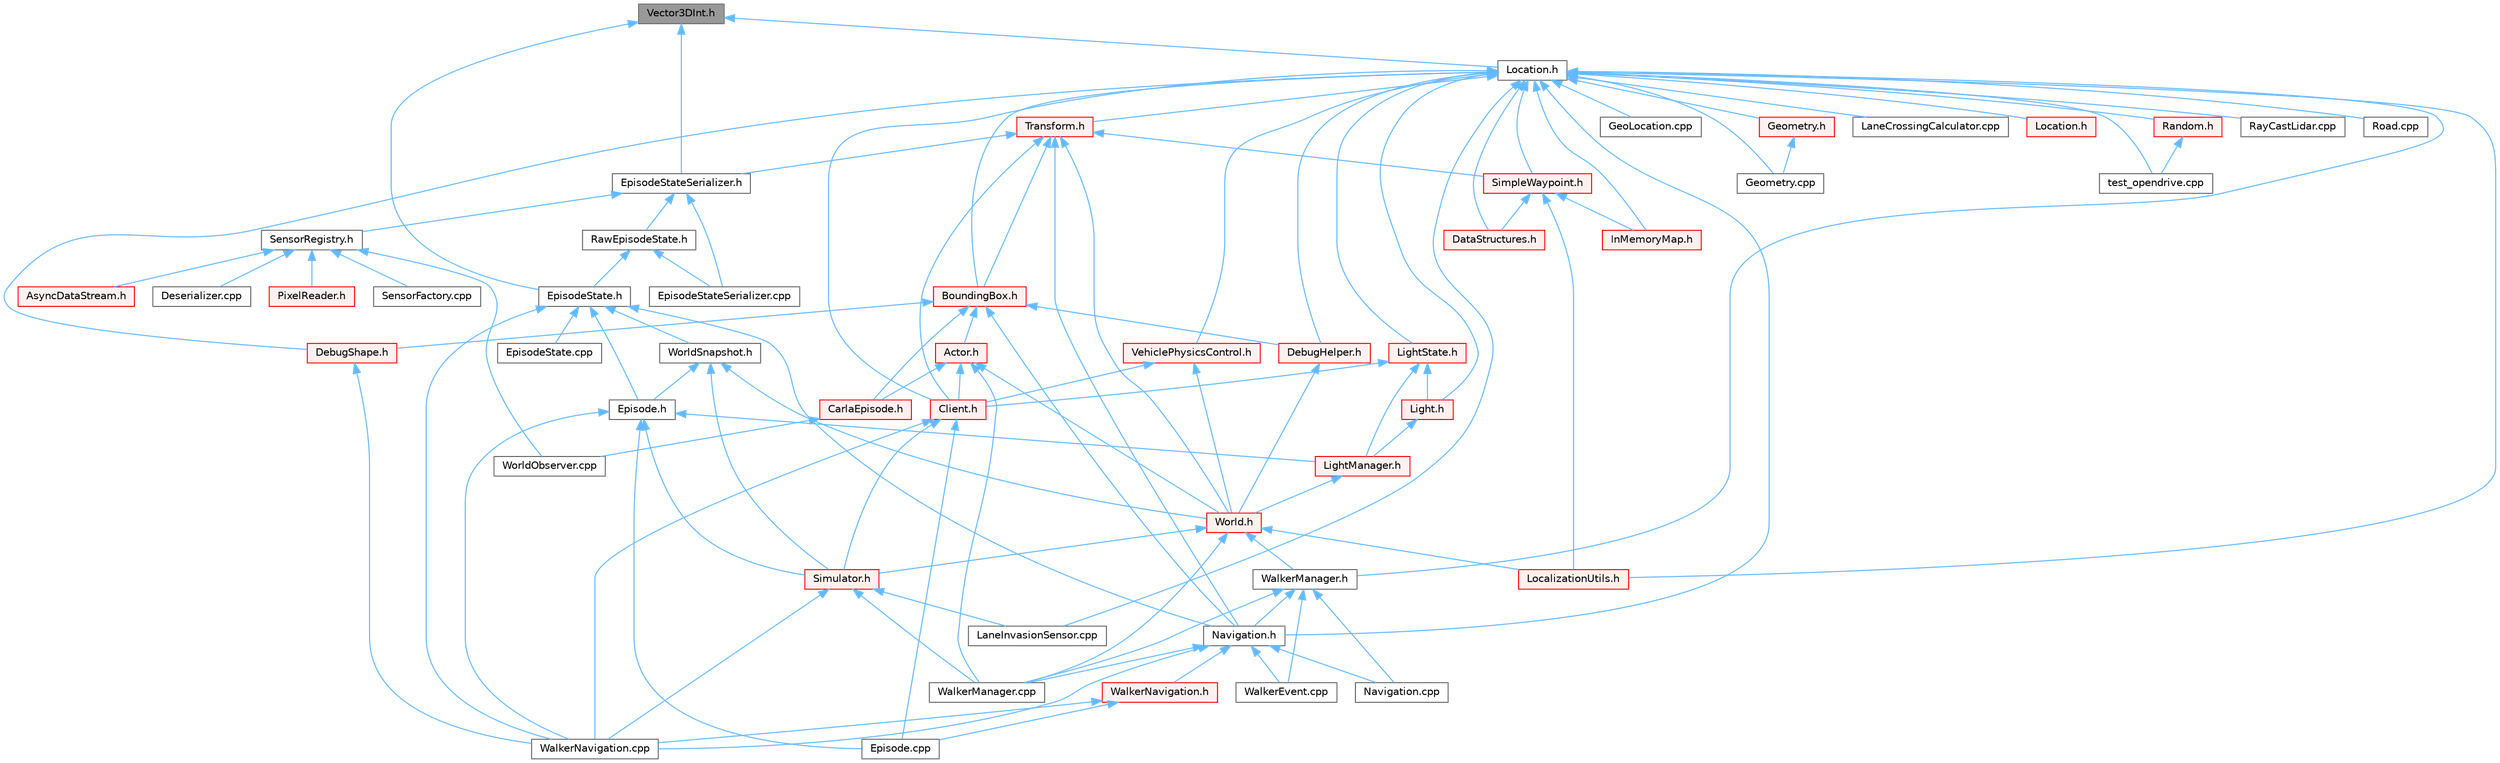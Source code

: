 digraph "Vector3DInt.h"
{
 // INTERACTIVE_SVG=YES
 // LATEX_PDF_SIZE
  bgcolor="transparent";
  edge [fontname=Helvetica,fontsize=10,labelfontname=Helvetica,labelfontsize=10];
  node [fontname=Helvetica,fontsize=10,shape=box,height=0.2,width=0.4];
  Node1 [id="Node000001",label="Vector3DInt.h",height=0.2,width=0.4,color="gray40", fillcolor="grey60", style="filled", fontcolor="black",tooltip=" "];
  Node1 -> Node2 [id="edge1_Node000001_Node000002",dir="back",color="steelblue1",style="solid",tooltip=" "];
  Node2 [id="Node000002",label="EpisodeState.h",height=0.2,width=0.4,color="grey40", fillcolor="white", style="filled",URL="$d7/df2/EpisodeState_8h.html",tooltip=" "];
  Node2 -> Node3 [id="edge2_Node000002_Node000003",dir="back",color="steelblue1",style="solid",tooltip=" "];
  Node3 [id="Node000003",label="Episode.h",height=0.2,width=0.4,color="grey40", fillcolor="white", style="filled",URL="$d9/d9e/Episode_8h.html",tooltip=" "];
  Node3 -> Node4 [id="edge3_Node000003_Node000004",dir="back",color="steelblue1",style="solid",tooltip=" "];
  Node4 [id="Node000004",label="Episode.cpp",height=0.2,width=0.4,color="grey40", fillcolor="white", style="filled",URL="$d6/d12/Episode_8cpp.html",tooltip=" "];
  Node3 -> Node5 [id="edge4_Node000003_Node000005",dir="back",color="steelblue1",style="solid",tooltip=" "];
  Node5 [id="Node000005",label="LightManager.h",height=0.2,width=0.4,color="red", fillcolor="#FFF0F0", style="filled",URL="$dd/d9a/LightManager_8h.html",tooltip=" "];
  Node5 -> Node8 [id="edge5_Node000005_Node000008",dir="back",color="steelblue1",style="solid",tooltip=" "];
  Node8 [id="Node000008",label="World.h",height=0.2,width=0.4,color="red", fillcolor="#FFF0F0", style="filled",URL="$dd/d5b/World_8h.html",tooltip=" "];
  Node8 -> Node22 [id="edge6_Node000008_Node000022",dir="back",color="steelblue1",style="solid",tooltip=" "];
  Node22 [id="Node000022",label="LocalizationUtils.h",height=0.2,width=0.4,color="red", fillcolor="#FFF0F0", style="filled",URL="$d2/d84/LocalizationUtils_8h.html",tooltip=" "];
  Node8 -> Node65 [id="edge7_Node000008_Node000065",dir="back",color="steelblue1",style="solid",tooltip=" "];
  Node65 [id="Node000065",label="Simulator.h",height=0.2,width=0.4,color="red", fillcolor="#FFF0F0", style="filled",URL="$d6/d4a/Simulator_8h.html",tooltip=" "];
  Node65 -> Node57 [id="edge8_Node000065_Node000057",dir="back",color="steelblue1",style="solid",tooltip=" "];
  Node57 [id="Node000057",label="LaneInvasionSensor.cpp",height=0.2,width=0.4,color="grey40", fillcolor="white", style="filled",URL="$dd/dbc/LibCarla_2source_2carla_2client_2LaneInvasionSensor_8cpp.html",tooltip=" "];
  Node65 -> Node72 [id="edge9_Node000065_Node000072",dir="back",color="steelblue1",style="solid",tooltip=" "];
  Node72 [id="Node000072",label="WalkerManager.cpp",height=0.2,width=0.4,color="grey40", fillcolor="white", style="filled",URL="$d2/dbb/WalkerManager_8cpp.html",tooltip=" "];
  Node65 -> Node73 [id="edge10_Node000065_Node000073",dir="back",color="steelblue1",style="solid",tooltip=" "];
  Node73 [id="Node000073",label="WalkerNavigation.cpp",height=0.2,width=0.4,color="grey40", fillcolor="white", style="filled",URL="$de/d84/WalkerNavigation_8cpp.html",tooltip=" "];
  Node8 -> Node72 [id="edge11_Node000008_Node000072",dir="back",color="steelblue1",style="solid",tooltip=" "];
  Node8 -> Node80 [id="edge12_Node000008_Node000080",dir="back",color="steelblue1",style="solid",tooltip=" "];
  Node80 [id="Node000080",label="WalkerManager.h",height=0.2,width=0.4,color="grey40", fillcolor="white", style="filled",URL="$df/d64/WalkerManager_8h.html",tooltip=" "];
  Node80 -> Node81 [id="edge13_Node000080_Node000081",dir="back",color="steelblue1",style="solid",tooltip=" "];
  Node81 [id="Node000081",label="Navigation.cpp",height=0.2,width=0.4,color="grey40", fillcolor="white", style="filled",URL="$d5/d9c/Navigation_8cpp.html",tooltip=" "];
  Node80 -> Node82 [id="edge14_Node000080_Node000082",dir="back",color="steelblue1",style="solid",tooltip=" "];
  Node82 [id="Node000082",label="Navigation.h",height=0.2,width=0.4,color="grey40", fillcolor="white", style="filled",URL="$d0/d36/Navigation_8h.html",tooltip=" "];
  Node82 -> Node81 [id="edge15_Node000082_Node000081",dir="back",color="steelblue1",style="solid",tooltip=" "];
  Node82 -> Node83 [id="edge16_Node000082_Node000083",dir="back",color="steelblue1",style="solid",tooltip=" "];
  Node83 [id="Node000083",label="WalkerEvent.cpp",height=0.2,width=0.4,color="grey40", fillcolor="white", style="filled",URL="$de/db9/WalkerEvent_8cpp.html",tooltip=" "];
  Node82 -> Node72 [id="edge17_Node000082_Node000072",dir="back",color="steelblue1",style="solid",tooltip=" "];
  Node82 -> Node73 [id="edge18_Node000082_Node000073",dir="back",color="steelblue1",style="solid",tooltip=" "];
  Node82 -> Node84 [id="edge19_Node000082_Node000084",dir="back",color="steelblue1",style="solid",tooltip=" "];
  Node84 [id="Node000084",label="WalkerNavigation.h",height=0.2,width=0.4,color="red", fillcolor="#FFF0F0", style="filled",URL="$d5/d09/WalkerNavigation_8h.html",tooltip=" "];
  Node84 -> Node4 [id="edge20_Node000084_Node000004",dir="back",color="steelblue1",style="solid",tooltip=" "];
  Node84 -> Node73 [id="edge21_Node000084_Node000073",dir="back",color="steelblue1",style="solid",tooltip=" "];
  Node80 -> Node83 [id="edge22_Node000080_Node000083",dir="back",color="steelblue1",style="solid",tooltip=" "];
  Node80 -> Node72 [id="edge23_Node000080_Node000072",dir="back",color="steelblue1",style="solid",tooltip=" "];
  Node3 -> Node65 [id="edge24_Node000003_Node000065",dir="back",color="steelblue1",style="solid",tooltip=" "];
  Node3 -> Node73 [id="edge25_Node000003_Node000073",dir="back",color="steelblue1",style="solid",tooltip=" "];
  Node2 -> Node88 [id="edge26_Node000002_Node000088",dir="back",color="steelblue1",style="solid",tooltip=" "];
  Node88 [id="Node000088",label="EpisodeState.cpp",height=0.2,width=0.4,color="grey40", fillcolor="white", style="filled",URL="$d9/df5/EpisodeState_8cpp.html",tooltip=" "];
  Node2 -> Node82 [id="edge27_Node000002_Node000082",dir="back",color="steelblue1",style="solid",tooltip=" "];
  Node2 -> Node73 [id="edge28_Node000002_Node000073",dir="back",color="steelblue1",style="solid",tooltip=" "];
  Node2 -> Node89 [id="edge29_Node000002_Node000089",dir="back",color="steelblue1",style="solid",tooltip=" "];
  Node89 [id="Node000089",label="WorldSnapshot.h",height=0.2,width=0.4,color="grey40", fillcolor="white", style="filled",URL="$df/d11/WorldSnapshot_8h.html",tooltip=" "];
  Node89 -> Node3 [id="edge30_Node000089_Node000003",dir="back",color="steelblue1",style="solid",tooltip=" "];
  Node89 -> Node65 [id="edge31_Node000089_Node000065",dir="back",color="steelblue1",style="solid",tooltip=" "];
  Node89 -> Node8 [id="edge32_Node000089_Node000008",dir="back",color="steelblue1",style="solid",tooltip=" "];
  Node1 -> Node90 [id="edge33_Node000001_Node000090",dir="back",color="steelblue1",style="solid",tooltip=" "];
  Node90 [id="Node000090",label="EpisodeStateSerializer.h",height=0.2,width=0.4,color="grey40", fillcolor="white", style="filled",URL="$dd/dd8/EpisodeStateSerializer_8h.html",tooltip=" "];
  Node90 -> Node91 [id="edge34_Node000090_Node000091",dir="back",color="steelblue1",style="solid",tooltip=" "];
  Node91 [id="Node000091",label="EpisodeStateSerializer.cpp",height=0.2,width=0.4,color="grey40", fillcolor="white", style="filled",URL="$de/d34/EpisodeStateSerializer_8cpp.html",tooltip=" "];
  Node90 -> Node92 [id="edge35_Node000090_Node000092",dir="back",color="steelblue1",style="solid",tooltip=" "];
  Node92 [id="Node000092",label="RawEpisodeState.h",height=0.2,width=0.4,color="grey40", fillcolor="white", style="filled",URL="$dd/d7d/RawEpisodeState_8h.html",tooltip=" "];
  Node92 -> Node2 [id="edge36_Node000092_Node000002",dir="back",color="steelblue1",style="solid",tooltip=" "];
  Node92 -> Node91 [id="edge37_Node000092_Node000091",dir="back",color="steelblue1",style="solid",tooltip=" "];
  Node90 -> Node93 [id="edge38_Node000090_Node000093",dir="back",color="steelblue1",style="solid",tooltip=" "];
  Node93 [id="Node000093",label="SensorRegistry.h",height=0.2,width=0.4,color="grey40", fillcolor="white", style="filled",URL="$d4/d03/SensorRegistry_8h.html",tooltip=" "];
  Node93 -> Node94 [id="edge39_Node000093_Node000094",dir="back",color="steelblue1",style="solid",tooltip=" "];
  Node94 [id="Node000094",label="AsyncDataStream.h",height=0.2,width=0.4,color="red", fillcolor="#FFF0F0", style="filled",URL="$d9/d4d/AsyncDataStream_8h.html",tooltip=" "];
  Node93 -> Node213 [id="edge40_Node000093_Node000213",dir="back",color="steelblue1",style="solid",tooltip=" "];
  Node213 [id="Node000213",label="Deserializer.cpp",height=0.2,width=0.4,color="grey40", fillcolor="white", style="filled",URL="$d0/d1a/Deserializer_8cpp.html",tooltip=" "];
  Node93 -> Node137 [id="edge41_Node000093_Node000137",dir="back",color="steelblue1",style="solid",tooltip=" "];
  Node137 [id="Node000137",label="PixelReader.h",height=0.2,width=0.4,color="red", fillcolor="#FFF0F0", style="filled",URL="$df/d2e/PixelReader_8h.html",tooltip=" "];
  Node93 -> Node123 [id="edge42_Node000093_Node000123",dir="back",color="steelblue1",style="solid",tooltip=" "];
  Node123 [id="Node000123",label="SensorFactory.cpp",height=0.2,width=0.4,color="grey40", fillcolor="white", style="filled",URL="$d0/dde/SensorFactory_8cpp.html",tooltip=" "];
  Node93 -> Node189 [id="edge43_Node000093_Node000189",dir="back",color="steelblue1",style="solid",tooltip=" "];
  Node189 [id="Node000189",label="WorldObserver.cpp",height=0.2,width=0.4,color="grey40", fillcolor="white", style="filled",URL="$d9/de7/WorldObserver_8cpp.html",tooltip=" "];
  Node1 -> Node214 [id="edge44_Node000001_Node000214",dir="back",color="steelblue1",style="solid",tooltip=" "];
  Node214 [id="Node000214",label="Location.h",height=0.2,width=0.4,color="grey40", fillcolor="white", style="filled",URL="$d9/d8b/geom_2Location_8h.html",tooltip=" "];
  Node214 -> Node215 [id="edge45_Node000214_Node000215",dir="back",color="steelblue1",style="solid",tooltip=" "];
  Node215 [id="Node000215",label="BoundingBox.h",height=0.2,width=0.4,color="red", fillcolor="#FFF0F0", style="filled",URL="$d2/dfe/LibCarla_2source_2carla_2geom_2BoundingBox_8h.html",tooltip=" "];
  Node215 -> Node216 [id="edge46_Node000215_Node000216",dir="back",color="steelblue1",style="solid",tooltip=" "];
  Node216 [id="Node000216",label="Actor.h",height=0.2,width=0.4,color="red", fillcolor="#FFF0F0", style="filled",URL="$d8/d73/rpc_2Actor_8h.html",tooltip=" "];
  Node216 -> Node195 [id="edge47_Node000216_Node000195",dir="back",color="steelblue1",style="solid",tooltip=" "];
  Node195 [id="Node000195",label="CarlaEpisode.h",height=0.2,width=0.4,color="red", fillcolor="#FFF0F0", style="filled",URL="$de/db8/CarlaEpisode_8h.html",tooltip=" "];
  Node195 -> Node189 [id="edge48_Node000195_Node000189",dir="back",color="steelblue1",style="solid",tooltip=" "];
  Node216 -> Node220 [id="edge49_Node000216_Node000220",dir="back",color="steelblue1",style="solid",tooltip=" "];
  Node220 [id="Node000220",label="Client.h",height=0.2,width=0.4,color="red", fillcolor="#FFF0F0", style="filled",URL="$df/d8b/client_2detail_2Client_8h.html",tooltip=" "];
  Node220 -> Node4 [id="edge50_Node000220_Node000004",dir="back",color="steelblue1",style="solid",tooltip=" "];
  Node220 -> Node65 [id="edge51_Node000220_Node000065",dir="back",color="steelblue1",style="solid",tooltip=" "];
  Node220 -> Node73 [id="edge52_Node000220_Node000073",dir="back",color="steelblue1",style="solid",tooltip=" "];
  Node216 -> Node72 [id="edge53_Node000216_Node000072",dir="back",color="steelblue1",style="solid",tooltip=" "];
  Node216 -> Node8 [id="edge54_Node000216_Node000008",dir="back",color="steelblue1",style="solid",tooltip=" "];
  Node215 -> Node195 [id="edge55_Node000215_Node000195",dir="back",color="steelblue1",style="solid",tooltip=" "];
  Node215 -> Node227 [id="edge56_Node000215_Node000227",dir="back",color="steelblue1",style="solid",tooltip=" "];
  Node227 [id="Node000227",label="DebugHelper.h",height=0.2,width=0.4,color="red", fillcolor="#FFF0F0", style="filled",URL="$d1/dbe/DebugHelper_8h.html",tooltip=" "];
  Node227 -> Node8 [id="edge57_Node000227_Node000008",dir="back",color="steelblue1",style="solid",tooltip=" "];
  Node215 -> Node228 [id="edge58_Node000215_Node000228",dir="back",color="steelblue1",style="solid",tooltip=" "];
  Node228 [id="Node000228",label="DebugShape.h",height=0.2,width=0.4,color="red", fillcolor="#FFF0F0", style="filled",URL="$dd/dd3/DebugShape_8h.html",tooltip=" "];
  Node228 -> Node73 [id="edge59_Node000228_Node000073",dir="back",color="steelblue1",style="solid",tooltip=" "];
  Node215 -> Node82 [id="edge60_Node000215_Node000082",dir="back",color="steelblue1",style="solid",tooltip=" "];
  Node214 -> Node220 [id="edge61_Node000214_Node000220",dir="back",color="steelblue1",style="solid",tooltip=" "];
  Node214 -> Node51 [id="edge62_Node000214_Node000051",dir="back",color="steelblue1",style="solid",tooltip=" "];
  Node51 [id="Node000051",label="DataStructures.h",height=0.2,width=0.4,color="red", fillcolor="#FFF0F0", style="filled",URL="$d0/d49/DataStructures_8h.html",tooltip=" "];
  Node214 -> Node227 [id="edge63_Node000214_Node000227",dir="back",color="steelblue1",style="solid",tooltip=" "];
  Node214 -> Node228 [id="edge64_Node000214_Node000228",dir="back",color="steelblue1",style="solid",tooltip=" "];
  Node214 -> Node286 [id="edge65_Node000214_Node000286",dir="back",color="steelblue1",style="solid",tooltip=" "];
  Node286 [id="Node000286",label="GeoLocation.cpp",height=0.2,width=0.4,color="grey40", fillcolor="white", style="filled",URL="$df/ddb/GeoLocation_8cpp.html",tooltip=" "];
  Node214 -> Node287 [id="edge66_Node000214_Node000287",dir="back",color="steelblue1",style="solid",tooltip=" "];
  Node287 [id="Node000287",label="Geometry.cpp",height=0.2,width=0.4,color="grey40", fillcolor="white", style="filled",URL="$d7/def/Geometry_8cpp.html",tooltip=" "];
  Node214 -> Node288 [id="edge67_Node000214_Node000288",dir="back",color="steelblue1",style="solid",tooltip=" "];
  Node288 [id="Node000288",label="Geometry.h",height=0.2,width=0.4,color="red", fillcolor="#FFF0F0", style="filled",URL="$d3/d8b/Geometry_8h.html",tooltip=" "];
  Node288 -> Node287 [id="edge68_Node000288_Node000287",dir="back",color="steelblue1",style="solid",tooltip=" "];
  Node214 -> Node241 [id="edge69_Node000214_Node000241",dir="back",color="steelblue1",style="solid",tooltip=" "];
  Node241 [id="Node000241",label="InMemoryMap.h",height=0.2,width=0.4,color="red", fillcolor="#FFF0F0", style="filled",URL="$d3/d89/InMemoryMap_8h.html",tooltip=" "];
  Node214 -> Node238 [id="edge70_Node000214_Node000238",dir="back",color="steelblue1",style="solid",tooltip=" "];
  Node238 [id="Node000238",label="LaneCrossingCalculator.cpp",height=0.2,width=0.4,color="grey40", fillcolor="white", style="filled",URL="$d5/da4/LaneCrossingCalculator_8cpp.html",tooltip=" "];
  Node214 -> Node57 [id="edge71_Node000214_Node000057",dir="back",color="steelblue1",style="solid",tooltip=" "];
  Node214 -> Node290 [id="edge72_Node000214_Node000290",dir="back",color="steelblue1",style="solid",tooltip=" "];
  Node290 [id="Node000290",label="Light.h",height=0.2,width=0.4,color="red", fillcolor="#FFF0F0", style="filled",URL="$d4/d73/Light_8h.html",tooltip=" "];
  Node290 -> Node5 [id="edge73_Node000290_Node000005",dir="back",color="steelblue1",style="solid",tooltip=" "];
  Node214 -> Node291 [id="edge74_Node000214_Node000291",dir="back",color="steelblue1",style="solid",tooltip=" "];
  Node291 [id="Node000291",label="LightState.h",height=0.2,width=0.4,color="red", fillcolor="#FFF0F0", style="filled",URL="$d4/daf/rpc_2LightState_8h.html",tooltip=" "];
  Node291 -> Node220 [id="edge75_Node000291_Node000220",dir="back",color="steelblue1",style="solid",tooltip=" "];
  Node291 -> Node290 [id="edge76_Node000291_Node000290",dir="back",color="steelblue1",style="solid",tooltip=" "];
  Node291 -> Node5 [id="edge77_Node000291_Node000005",dir="back",color="steelblue1",style="solid",tooltip=" "];
  Node214 -> Node22 [id="edge78_Node000214_Node000022",dir="back",color="steelblue1",style="solid",tooltip=" "];
  Node214 -> Node296 [id="edge79_Node000214_Node000296",dir="back",color="steelblue1",style="solid",tooltip=" "];
  Node296 [id="Node000296",label="Location.h",height=0.2,width=0.4,color="red", fillcolor="#FFF0F0", style="filled",URL="$d5/da5/rpc_2Location_8h.html",tooltip=" "];
  Node214 -> Node82 [id="edge80_Node000214_Node000082",dir="back",color="steelblue1",style="solid",tooltip=" "];
  Node214 -> Node309 [id="edge81_Node000214_Node000309",dir="back",color="steelblue1",style="solid",tooltip=" "];
  Node309 [id="Node000309",label="Random.h",height=0.2,width=0.4,color="red", fillcolor="#FFF0F0", style="filled",URL="$dd/d6d/Random_8h.html",tooltip=" "];
  Node309 -> Node256 [id="edge82_Node000309_Node000256",dir="back",color="steelblue1",style="solid",tooltip=" "];
  Node256 [id="Node000256",label="test_opendrive.cpp",height=0.2,width=0.4,color="grey40", fillcolor="white", style="filled",URL="$d1/dc0/test__opendrive_8cpp.html",tooltip=" "];
  Node214 -> Node176 [id="edge83_Node000214_Node000176",dir="back",color="steelblue1",style="solid",tooltip=" "];
  Node176 [id="Node000176",label="RayCastLidar.cpp",height=0.2,width=0.4,color="grey40", fillcolor="white", style="filled",URL="$df/dec/RayCastLidar_8cpp.html",tooltip=" "];
  Node214 -> Node279 [id="edge84_Node000214_Node000279",dir="back",color="steelblue1",style="solid",tooltip=" "];
  Node279 [id="Node000279",label="Road.cpp",height=0.2,width=0.4,color="grey40", fillcolor="white", style="filled",URL="$dc/d2f/Road_8cpp.html",tooltip=" "];
  Node214 -> Node311 [id="edge85_Node000214_Node000311",dir="back",color="steelblue1",style="solid",tooltip=" "];
  Node311 [id="Node000311",label="SimpleWaypoint.h",height=0.2,width=0.4,color="red", fillcolor="#FFF0F0", style="filled",URL="$d7/dd3/SimpleWaypoint_8h.html",tooltip=" "];
  Node311 -> Node51 [id="edge86_Node000311_Node000051",dir="back",color="steelblue1",style="solid",tooltip=" "];
  Node311 -> Node241 [id="edge87_Node000311_Node000241",dir="back",color="steelblue1",style="solid",tooltip=" "];
  Node311 -> Node22 [id="edge88_Node000311_Node000022",dir="back",color="steelblue1",style="solid",tooltip=" "];
  Node214 -> Node317 [id="edge89_Node000214_Node000317",dir="back",color="steelblue1",style="solid",tooltip=" "];
  Node317 [id="Node000317",label="Transform.h",height=0.2,width=0.4,color="red", fillcolor="#FFF0F0", style="filled",URL="$de/d17/geom_2Transform_8h.html",tooltip=" "];
  Node317 -> Node215 [id="edge90_Node000317_Node000215",dir="back",color="steelblue1",style="solid",tooltip=" "];
  Node317 -> Node220 [id="edge91_Node000317_Node000220",dir="back",color="steelblue1",style="solid",tooltip=" "];
  Node317 -> Node90 [id="edge92_Node000317_Node000090",dir="back",color="steelblue1",style="solid",tooltip=" "];
  Node317 -> Node82 [id="edge93_Node000317_Node000082",dir="back",color="steelblue1",style="solid",tooltip=" "];
  Node317 -> Node311 [id="edge94_Node000317_Node000311",dir="back",color="steelblue1",style="solid",tooltip=" "];
  Node317 -> Node8 [id="edge95_Node000317_Node000008",dir="back",color="steelblue1",style="solid",tooltip=" "];
  Node214 -> Node376 [id="edge96_Node000214_Node000376",dir="back",color="steelblue1",style="solid",tooltip=" "];
  Node376 [id="Node000376",label="VehiclePhysicsControl.h",height=0.2,width=0.4,color="red", fillcolor="#FFF0F0", style="filled",URL="$d1/d8e/LibCarla_2source_2carla_2rpc_2VehiclePhysicsControl_8h.html",tooltip=" "];
  Node376 -> Node220 [id="edge97_Node000376_Node000220",dir="back",color="steelblue1",style="solid",tooltip=" "];
  Node376 -> Node8 [id="edge98_Node000376_Node000008",dir="back",color="steelblue1",style="solid",tooltip=" "];
  Node214 -> Node80 [id="edge99_Node000214_Node000080",dir="back",color="steelblue1",style="solid",tooltip=" "];
  Node214 -> Node256 [id="edge100_Node000214_Node000256",dir="back",color="steelblue1",style="solid",tooltip=" "];
}
